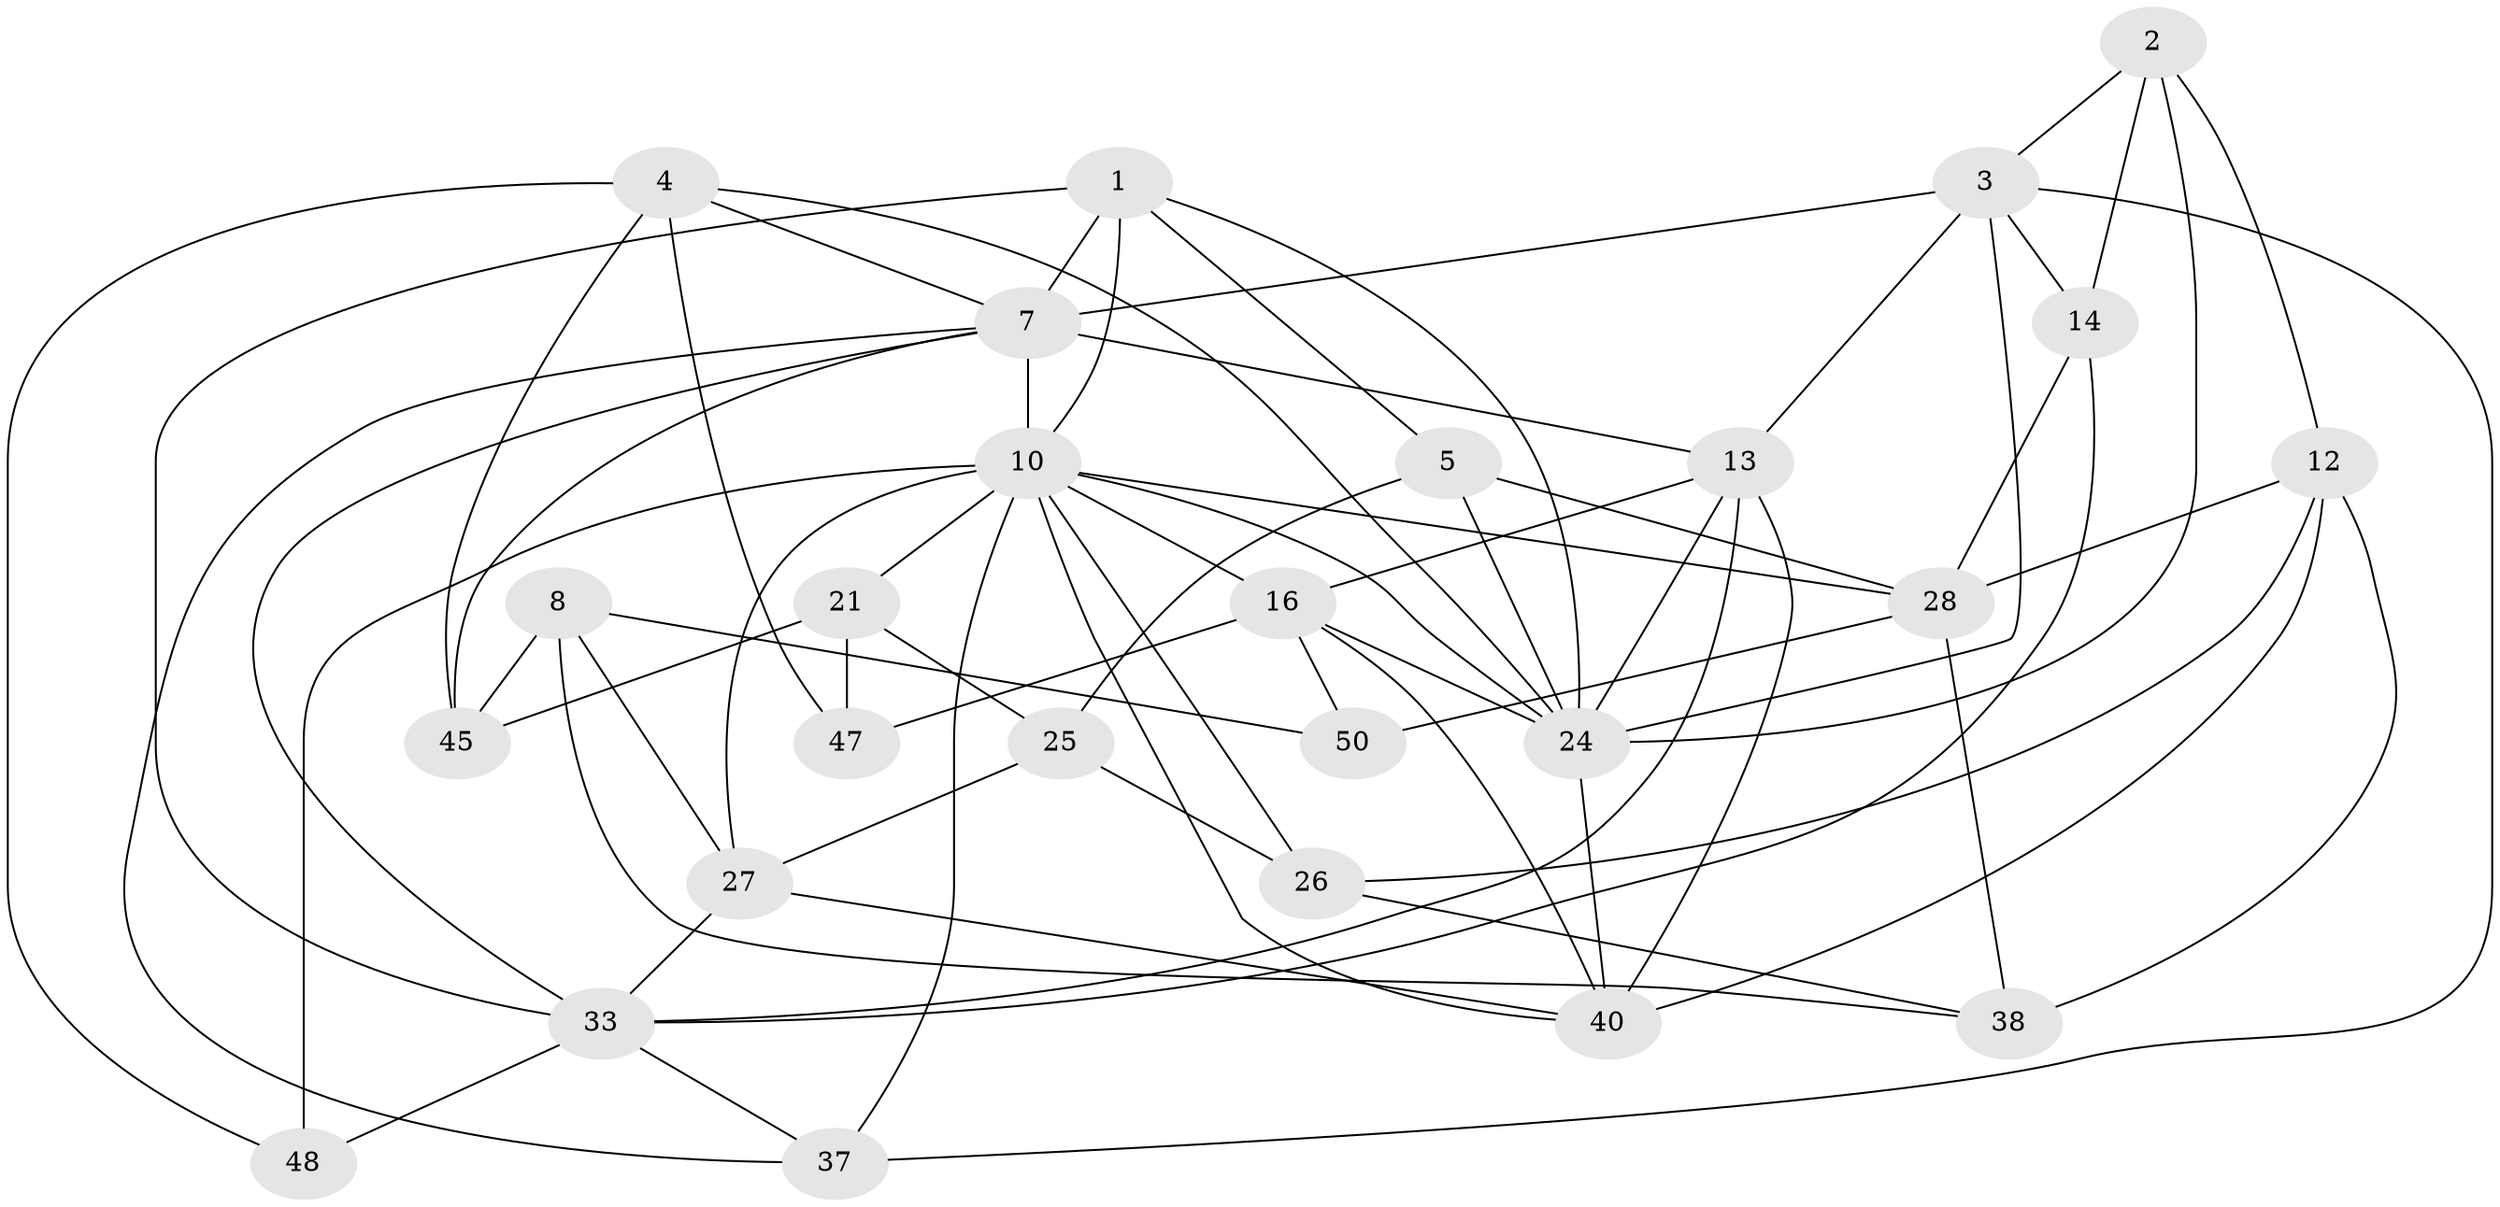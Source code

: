 // original degree distribution, {4: 1.0}
// Generated by graph-tools (version 1.1) at 2025/20/03/04/25 18:20:54]
// undirected, 26 vertices, 67 edges
graph export_dot {
graph [start="1"]
  node [color=gray90,style=filled];
  1 [super="+6+9"];
  2;
  3 [super="+39"];
  4 [super="+19"];
  5;
  7 [super="+22"];
  8;
  10 [super="+29+11"];
  12 [super="+31"];
  13 [super="+18"];
  14;
  16 [super="+20"];
  21;
  24 [super="+35+46"];
  25;
  26;
  27 [super="+44"];
  28 [super="+41"];
  33 [super="+42+34"];
  37;
  38;
  40 [super="+43"];
  45;
  47;
  48;
  50;
  1 -- 10 [weight=2];
  1 -- 5;
  1 -- 24;
  1 -- 33 [weight=2];
  1 -- 7 [weight=2];
  2 -- 3;
  2 -- 24;
  2 -- 14;
  2 -- 12;
  3 -- 37;
  3 -- 14;
  3 -- 24;
  3 -- 7;
  3 -- 13;
  4 -- 47 [weight=2];
  4 -- 45;
  4 -- 48;
  4 -- 7;
  4 -- 24;
  5 -- 25;
  5 -- 24;
  5 -- 28;
  7 -- 10 [weight=2];
  7 -- 37;
  7 -- 45;
  7 -- 33;
  7 -- 13;
  8 -- 38;
  8 -- 27;
  8 -- 45;
  8 -- 50;
  10 -- 16;
  10 -- 40;
  10 -- 37;
  10 -- 24 [weight=2];
  10 -- 27 [weight=2];
  10 -- 48 [weight=2];
  10 -- 26;
  10 -- 21;
  10 -- 28;
  12 -- 26;
  12 -- 40;
  12 -- 28 [weight=2];
  12 -- 38;
  13 -- 24;
  13 -- 40;
  13 -- 33;
  13 -- 16;
  14 -- 28;
  14 -- 33;
  16 -- 47;
  16 -- 40;
  16 -- 50;
  16 -- 24;
  21 -- 45;
  21 -- 25;
  21 -- 47;
  24 -- 40;
  25 -- 26;
  25 -- 27;
  26 -- 38;
  27 -- 40;
  27 -- 33;
  28 -- 50 [weight=2];
  28 -- 38;
  33 -- 48;
  33 -- 37;
}
